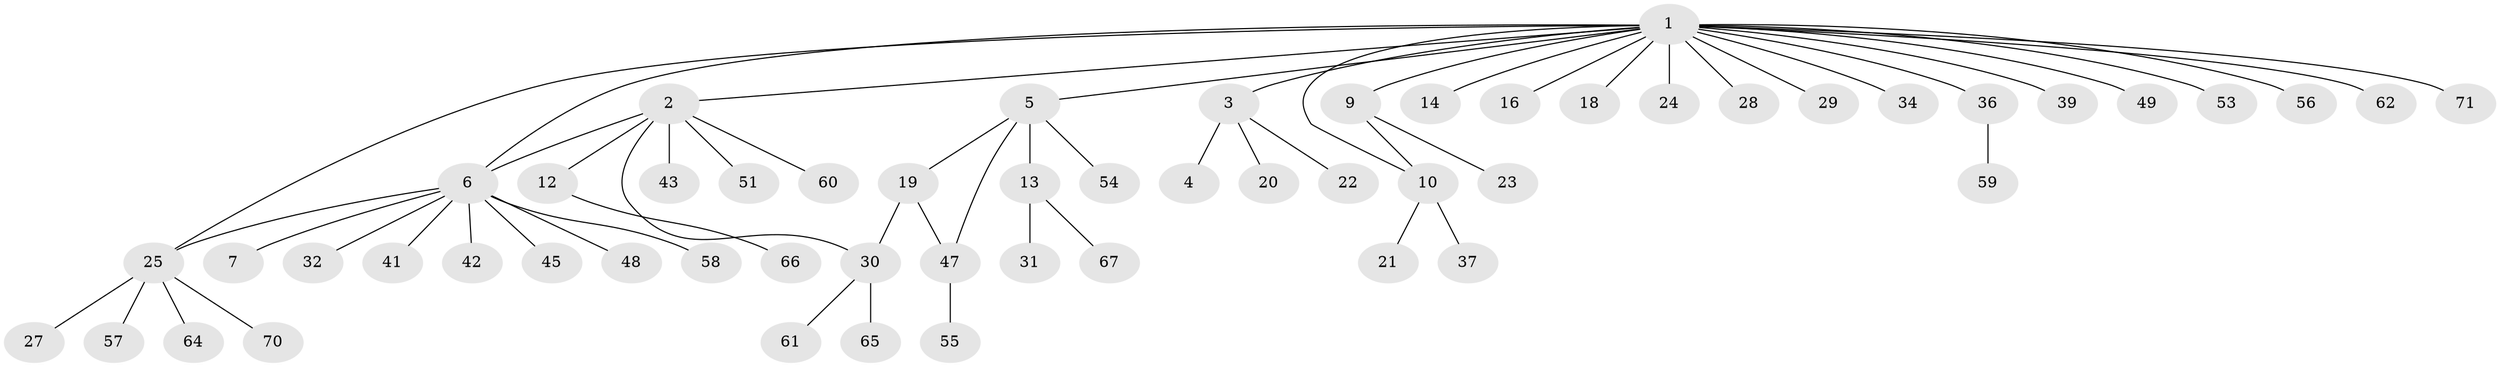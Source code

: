 // Generated by graph-tools (version 1.1) at 2025/51/02/27/25 19:51:54]
// undirected, 55 vertices, 59 edges
graph export_dot {
graph [start="1"]
  node [color=gray90,style=filled];
  1 [super="+15"];
  2 [super="+38"];
  3 [super="+8"];
  4;
  5 [super="+50"];
  6 [super="+26"];
  7;
  9;
  10 [super="+11"];
  12 [super="+33"];
  13 [super="+17"];
  14;
  16;
  18;
  19 [super="+46"];
  20 [super="+68"];
  21 [super="+63"];
  22;
  23 [super="+69"];
  24;
  25 [super="+35"];
  27 [super="+44"];
  28;
  29;
  30 [super="+40"];
  31;
  32;
  34;
  36 [super="+52"];
  37;
  39;
  41;
  42;
  43;
  45;
  47 [super="+72"];
  48;
  49;
  51;
  53;
  54;
  55;
  56;
  57;
  58;
  59;
  60;
  61;
  62;
  64;
  65;
  66;
  67;
  70;
  71;
  1 -- 2;
  1 -- 3;
  1 -- 5;
  1 -- 9;
  1 -- 14;
  1 -- 16;
  1 -- 25;
  1 -- 28;
  1 -- 29;
  1 -- 34;
  1 -- 39;
  1 -- 49;
  1 -- 53;
  1 -- 56;
  1 -- 62;
  1 -- 71;
  1 -- 18;
  1 -- 36;
  1 -- 6;
  1 -- 24;
  1 -- 10;
  2 -- 6;
  2 -- 12;
  2 -- 30;
  2 -- 43;
  2 -- 51;
  2 -- 60;
  3 -- 4;
  3 -- 20;
  3 -- 22;
  5 -- 13;
  5 -- 19;
  5 -- 54;
  5 -- 47;
  6 -- 7;
  6 -- 25;
  6 -- 32 [weight=2];
  6 -- 42;
  6 -- 45;
  6 -- 48;
  6 -- 41;
  6 -- 58;
  9 -- 10;
  9 -- 23;
  10 -- 21;
  10 -- 37;
  12 -- 66;
  13 -- 31;
  13 -- 67;
  19 -- 47;
  19 -- 30;
  25 -- 27;
  25 -- 57;
  25 -- 64;
  25 -- 70;
  30 -- 65;
  30 -- 61;
  36 -- 59;
  47 -- 55;
}
